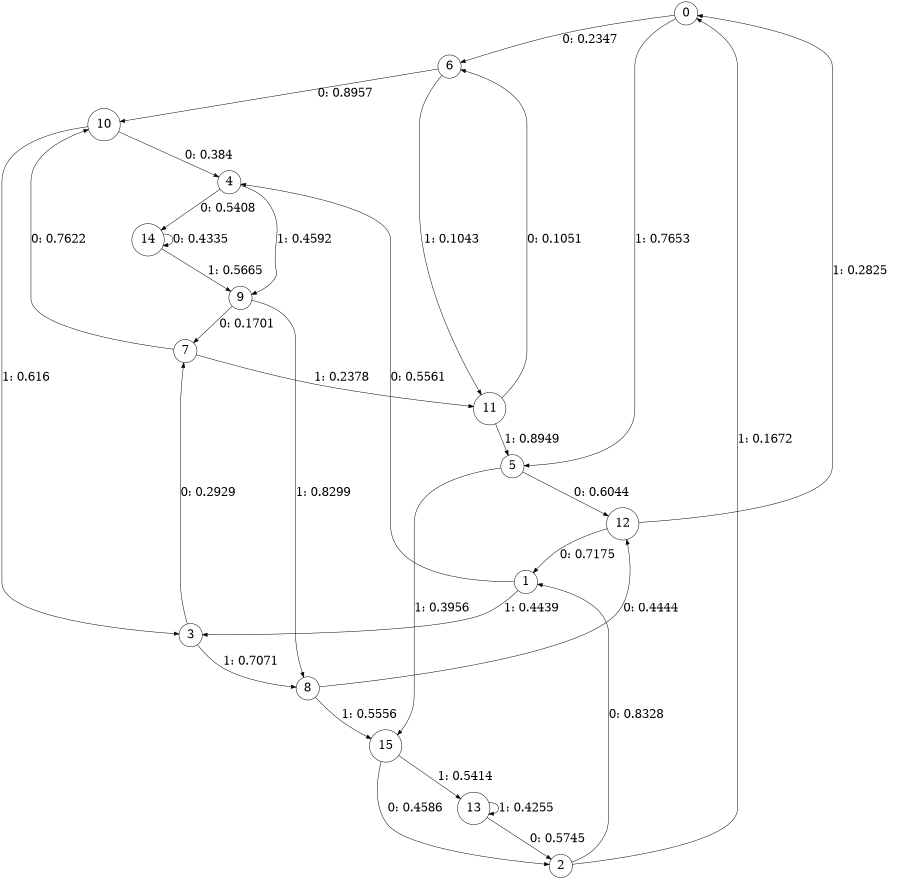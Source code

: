 digraph "ch20concat_phase3_L4" {
size = "6,8.5";
ratio = "fill";
node [shape = circle];
node [fontsize = 24];
edge [fontsize = 24];
0 -> 6 [label = "0: 0.2347   "];
0 -> 5 [label = "1: 0.7653   "];
1 -> 4 [label = "0: 0.5561   "];
1 -> 3 [label = "1: 0.4439   "];
2 -> 1 [label = "0: 0.8328   "];
2 -> 0 [label = "1: 0.1672   "];
3 -> 7 [label = "0: 0.2929   "];
3 -> 8 [label = "1: 0.7071   "];
4 -> 14 [label = "0: 0.5408   "];
4 -> 9 [label = "1: 0.4592   "];
5 -> 12 [label = "0: 0.6044   "];
5 -> 15 [label = "1: 0.3956   "];
6 -> 10 [label = "0: 0.8957   "];
6 -> 11 [label = "1: 0.1043   "];
7 -> 10 [label = "0: 0.7622   "];
7 -> 11 [label = "1: 0.2378   "];
8 -> 12 [label = "0: 0.4444   "];
8 -> 15 [label = "1: 0.5556   "];
9 -> 7 [label = "0: 0.1701   "];
9 -> 8 [label = "1: 0.8299   "];
10 -> 4 [label = "0: 0.384    "];
10 -> 3 [label = "1: 0.616    "];
11 -> 6 [label = "0: 0.1051   "];
11 -> 5 [label = "1: 0.8949   "];
12 -> 1 [label = "0: 0.7175   "];
12 -> 0 [label = "1: 0.2825   "];
13 -> 2 [label = "0: 0.5745   "];
13 -> 13 [label = "1: 0.4255   "];
14 -> 14 [label = "0: 0.4335   "];
14 -> 9 [label = "1: 0.5665   "];
15 -> 2 [label = "0: 0.4586   "];
15 -> 13 [label = "1: 0.5414   "];
}